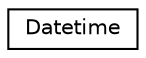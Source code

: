 digraph "Graphical Class Hierarchy"
{
  edge [fontname="Helvetica",fontsize="10",labelfontname="Helvetica",labelfontsize="10"];
  node [fontname="Helvetica",fontsize="10",shape=record];
  rankdir="LR";
  Node1 [label="Datetime",height=0.2,width=0.4,color="black", fillcolor="white", style="filled",URL="$class_datetime.html"];
}
